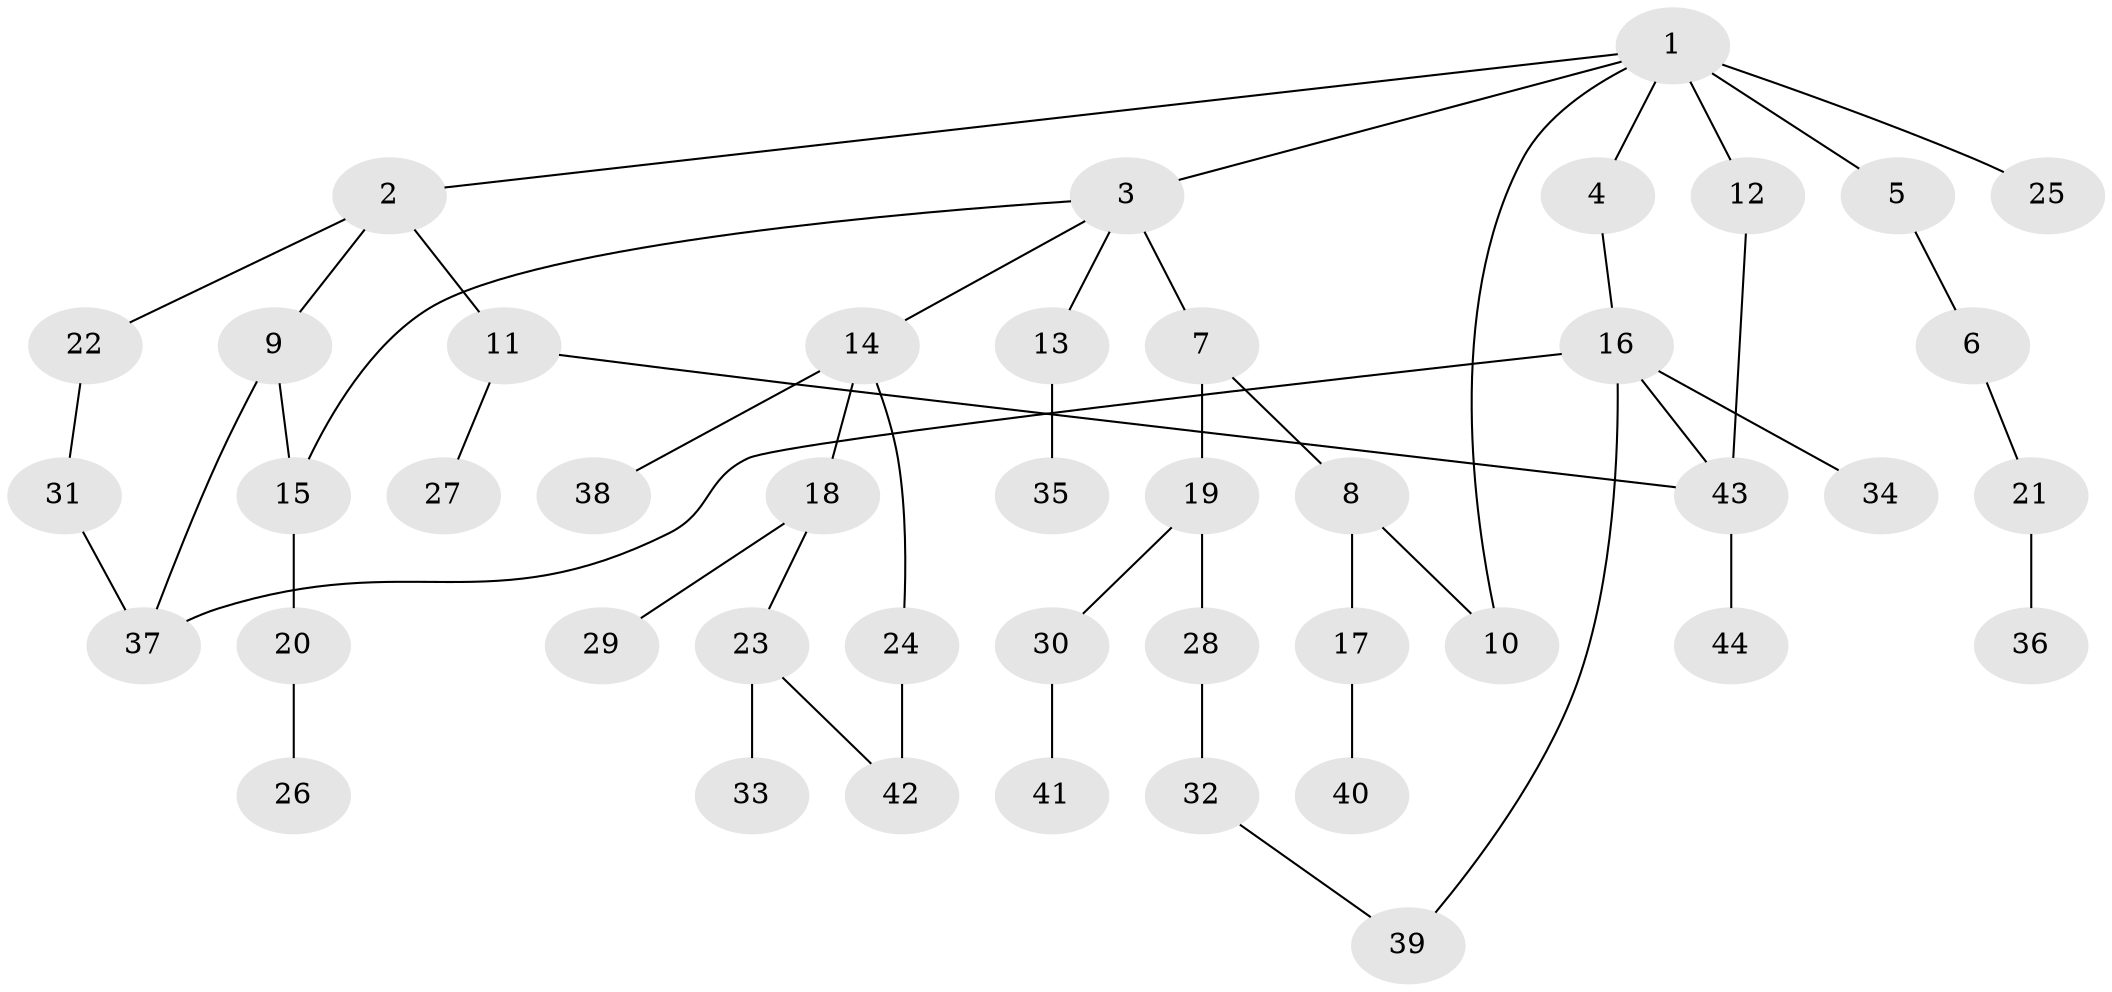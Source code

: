 // original degree distribution, {7: 0.009433962264150943, 5: 0.03773584905660377, 8: 0.009433962264150943, 4: 0.10377358490566038, 3: 0.10377358490566038, 1: 0.41509433962264153, 2: 0.3113207547169811, 6: 0.009433962264150943}
// Generated by graph-tools (version 1.1) at 2025/49/03/04/25 22:49:05]
// undirected, 44 vertices, 51 edges
graph export_dot {
  node [color=gray90,style=filled];
  1;
  2;
  3;
  4;
  5;
  6;
  7;
  8;
  9;
  10;
  11;
  12;
  13;
  14;
  15;
  16;
  17;
  18;
  19;
  20;
  21;
  22;
  23;
  24;
  25;
  26;
  27;
  28;
  29;
  30;
  31;
  32;
  33;
  34;
  35;
  36;
  37;
  38;
  39;
  40;
  41;
  42;
  43;
  44;
  1 -- 2 [weight=1.0];
  1 -- 3 [weight=1.0];
  1 -- 4 [weight=1.0];
  1 -- 5 [weight=1.0];
  1 -- 10 [weight=1.0];
  1 -- 12 [weight=2.0];
  1 -- 25 [weight=1.0];
  2 -- 9 [weight=1.0];
  2 -- 11 [weight=1.0];
  2 -- 22 [weight=1.0];
  3 -- 7 [weight=2.0];
  3 -- 13 [weight=1.0];
  3 -- 14 [weight=1.0];
  3 -- 15 [weight=1.0];
  4 -- 16 [weight=1.0];
  5 -- 6 [weight=1.0];
  6 -- 21 [weight=1.0];
  7 -- 8 [weight=1.0];
  7 -- 19 [weight=1.0];
  8 -- 10 [weight=1.0];
  8 -- 17 [weight=1.0];
  9 -- 15 [weight=1.0];
  9 -- 37 [weight=1.0];
  11 -- 27 [weight=1.0];
  11 -- 43 [weight=1.0];
  12 -- 43 [weight=1.0];
  13 -- 35 [weight=1.0];
  14 -- 18 [weight=1.0];
  14 -- 24 [weight=1.0];
  14 -- 38 [weight=1.0];
  15 -- 20 [weight=2.0];
  16 -- 34 [weight=1.0];
  16 -- 37 [weight=1.0];
  16 -- 39 [weight=1.0];
  16 -- 43 [weight=1.0];
  17 -- 40 [weight=1.0];
  18 -- 23 [weight=1.0];
  18 -- 29 [weight=1.0];
  19 -- 28 [weight=1.0];
  19 -- 30 [weight=1.0];
  20 -- 26 [weight=1.0];
  21 -- 36 [weight=1.0];
  22 -- 31 [weight=1.0];
  23 -- 33 [weight=1.0];
  23 -- 42 [weight=1.0];
  24 -- 42 [weight=1.0];
  28 -- 32 [weight=1.0];
  30 -- 41 [weight=1.0];
  31 -- 37 [weight=1.0];
  32 -- 39 [weight=1.0];
  43 -- 44 [weight=1.0];
}
